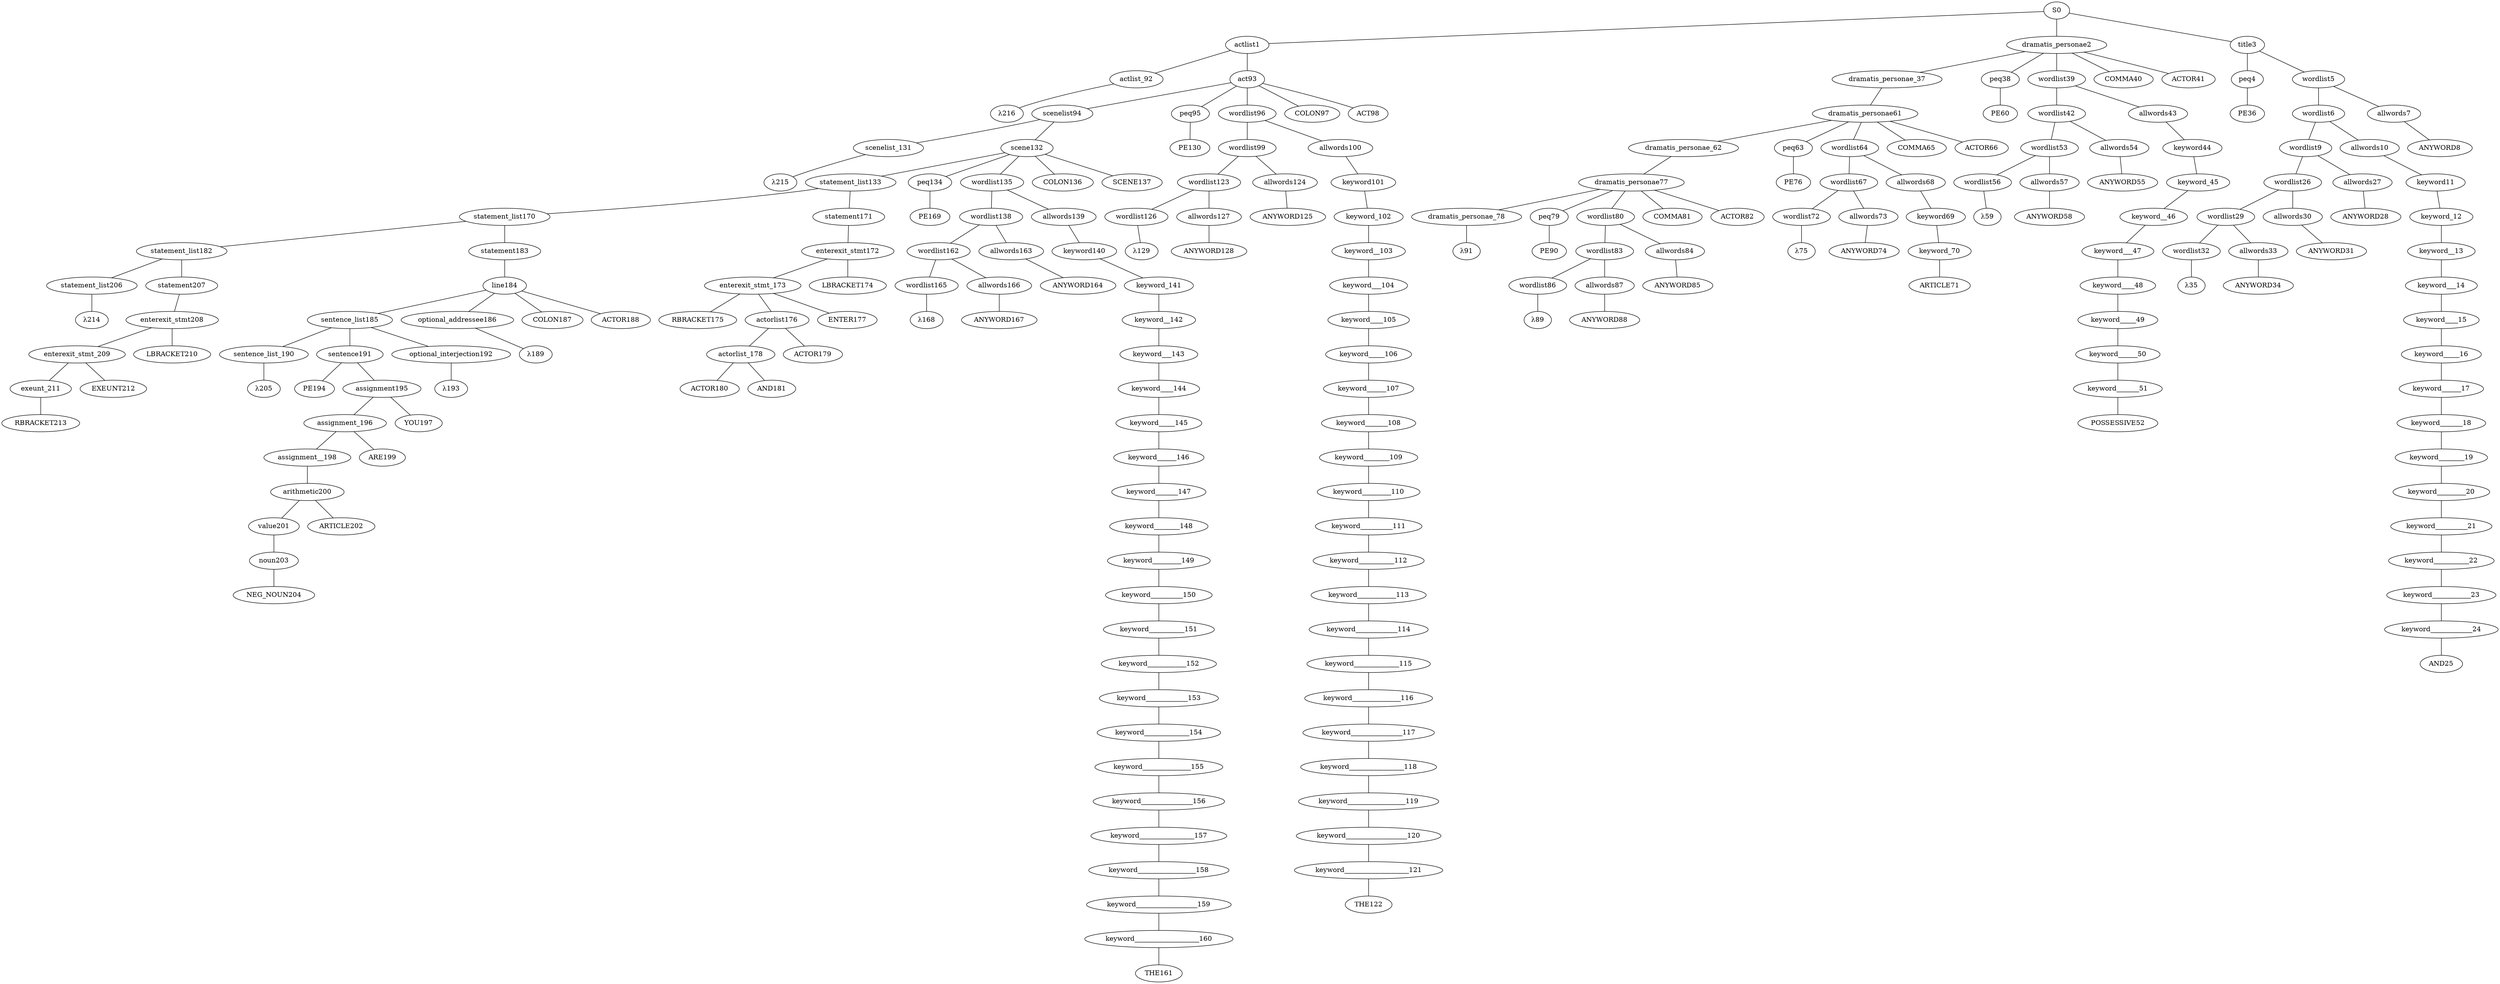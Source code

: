 strict graph {
	S0 -- actlist1
	S0 -- dramatis_personae2
	S0 -- title3

	title3 -- peq4
	title3 -- wordlist5

	wordlist5 -- wordlist6
	wordlist5 -- allwords7

	allwords7 -- ANYWORD8


	wordlist6 -- wordlist9
	wordlist6 -- allwords10

	allwords10 -- keyword11

	keyword11 -- keyword_12

	keyword_12 -- keyword__13

	keyword__13 -- keyword___14

	keyword___14 -- keyword____15

	keyword____15 -- keyword_____16

	keyword_____16 -- keyword______17

	keyword______17 -- keyword_______18

	keyword_______18 -- keyword________19

	keyword________19 -- keyword_________20

	keyword_________20 -- keyword__________21

	keyword__________21 -- keyword___________22

	keyword___________22 -- keyword____________23

	keyword____________23 -- keyword_____________24

	keyword_____________24 -- AND25


	wordlist9 -- wordlist26
	wordlist9 -- allwords27

	allwords27 -- ANYWORD28


	wordlist26 -- wordlist29
	wordlist26 -- allwords30

	allwords30 -- ANYWORD31


	wordlist29 -- wordlist32
	wordlist29 -- allwords33

	allwords33 -- ANYWORD34


	wordlist32 -- λ35

	peq4 -- PE36


	dramatis_personae2 -- dramatis_personae_37
	dramatis_personae2 -- peq38
	dramatis_personae2 -- wordlist39
	dramatis_personae2 -- COMMA40
	dramatis_personae2 -- ACTOR41



	wordlist39 -- wordlist42
	wordlist39 -- allwords43

	allwords43 -- keyword44

	keyword44 -- keyword_45

	keyword_45 -- keyword__46

	keyword__46 -- keyword___47

	keyword___47 -- keyword____48

	keyword____48 -- keyword_____49

	keyword_____49 -- keyword______50

	keyword______50 -- keyword_______51

	keyword_______51 -- POSSESSIVE52


	wordlist42 -- wordlist53
	wordlist42 -- allwords54

	allwords54 -- ANYWORD55


	wordlist53 -- wordlist56
	wordlist53 -- allwords57

	allwords57 -- ANYWORD58


	wordlist56 -- λ59

	peq38 -- PE60


	dramatis_personae_37 -- dramatis_personae61

	dramatis_personae61 -- dramatis_personae_62
	dramatis_personae61 -- peq63
	dramatis_personae61 -- wordlist64
	dramatis_personae61 -- COMMA65
	dramatis_personae61 -- ACTOR66



	wordlist64 -- wordlist67
	wordlist64 -- allwords68

	allwords68 -- keyword69

	keyword69 -- keyword_70

	keyword_70 -- ARTICLE71


	wordlist67 -- wordlist72
	wordlist67 -- allwords73

	allwords73 -- ANYWORD74


	wordlist72 -- λ75

	peq63 -- PE76


	dramatis_personae_62 -- dramatis_personae77

	dramatis_personae77 -- dramatis_personae_78
	dramatis_personae77 -- peq79
	dramatis_personae77 -- wordlist80
	dramatis_personae77 -- COMMA81
	dramatis_personae77 -- ACTOR82



	wordlist80 -- wordlist83
	wordlist80 -- allwords84

	allwords84 -- ANYWORD85


	wordlist83 -- wordlist86
	wordlist83 -- allwords87

	allwords87 -- ANYWORD88


	wordlist86 -- λ89

	peq79 -- PE90


	dramatis_personae_78 -- λ91

	actlist1 -- actlist_92
	actlist1 -- act93

	act93 -- scenelist94
	act93 -- peq95
	act93 -- wordlist96
	act93 -- COLON97
	act93 -- ACT98



	wordlist96 -- wordlist99
	wordlist96 -- allwords100

	allwords100 -- keyword101

	keyword101 -- keyword_102

	keyword_102 -- keyword__103

	keyword__103 -- keyword___104

	keyword___104 -- keyword____105

	keyword____105 -- keyword_____106

	keyword_____106 -- keyword______107

	keyword______107 -- keyword_______108

	keyword_______108 -- keyword________109

	keyword________109 -- keyword_________110

	keyword_________110 -- keyword__________111

	keyword__________111 -- keyword___________112

	keyword___________112 -- keyword____________113

	keyword____________113 -- keyword_____________114

	keyword_____________114 -- keyword______________115

	keyword______________115 -- keyword_______________116

	keyword_______________116 -- keyword________________117

	keyword________________117 -- keyword_________________118

	keyword_________________118 -- keyword__________________119

	keyword__________________119 -- keyword___________________120

	keyword___________________120 -- keyword____________________121

	keyword____________________121 -- THE122


	wordlist99 -- wordlist123
	wordlist99 -- allwords124

	allwords124 -- ANYWORD125


	wordlist123 -- wordlist126
	wordlist123 -- allwords127

	allwords127 -- ANYWORD128


	wordlist126 -- λ129

	peq95 -- PE130


	scenelist94 -- scenelist_131
	scenelist94 -- scene132

	scene132 -- statement_list133
	scene132 -- peq134
	scene132 -- wordlist135
	scene132 -- COLON136
	scene132 -- SCENE137



	wordlist135 -- wordlist138
	wordlist135 -- allwords139

	allwords139 -- keyword140

	keyword140 -- keyword_141

	keyword_141 -- keyword__142

	keyword__142 -- keyword___143

	keyword___143 -- keyword____144

	keyword____144 -- keyword_____145

	keyword_____145 -- keyword______146

	keyword______146 -- keyword_______147

	keyword_______147 -- keyword________148

	keyword________148 -- keyword_________149

	keyword_________149 -- keyword__________150

	keyword__________150 -- keyword___________151

	keyword___________151 -- keyword____________152

	keyword____________152 -- keyword_____________153

	keyword_____________153 -- keyword______________154

	keyword______________154 -- keyword_______________155

	keyword_______________155 -- keyword________________156

	keyword________________156 -- keyword_________________157

	keyword_________________157 -- keyword__________________158

	keyword__________________158 -- keyword___________________159

	keyword___________________159 -- keyword____________________160

	keyword____________________160 -- THE161


	wordlist138 -- wordlist162
	wordlist138 -- allwords163

	allwords163 -- ANYWORD164


	wordlist162 -- wordlist165
	wordlist162 -- allwords166

	allwords166 -- ANYWORD167


	wordlist165 -- λ168

	peq134 -- PE169


	statement_list133 -- statement_list170
	statement_list133 -- statement171

	statement171 -- enterexit_stmt172

	enterexit_stmt172 -- enterexit_stmt_173
	enterexit_stmt172 -- LBRACKET174


	enterexit_stmt_173 -- RBRACKET175
	enterexit_stmt_173 -- actorlist176
	enterexit_stmt_173 -- ENTER177


	actorlist176 -- actorlist_178
	actorlist176 -- ACTOR179


	actorlist_178 -- ACTOR180
	actorlist_178 -- AND181




	statement_list170 -- statement_list182
	statement_list170 -- statement183

	statement183 -- line184

	line184 -- sentence_list185
	line184 -- optional_addressee186
	line184 -- COLON187
	line184 -- ACTOR188



	optional_addressee186 -- λ189

	sentence_list185 -- sentence_list_190
	sentence_list185 -- sentence191
	sentence_list185 -- optional_interjection192

	optional_interjection192 -- λ193

	sentence191 -- PE194
	sentence191 -- assignment195

	assignment195 -- assignment_196
	assignment195 -- YOU197


	assignment_196 -- assignment__198
	assignment_196 -- ARE199


	assignment__198 -- arithmetic200

	arithmetic200 -- value201
	arithmetic200 -- ARTICLE202


	value201 -- noun203

	noun203 -- NEG_NOUN204



	sentence_list_190 -- λ205

	statement_list182 -- statement_list206
	statement_list182 -- statement207

	statement207 -- enterexit_stmt208

	enterexit_stmt208 -- enterexit_stmt_209
	enterexit_stmt208 -- LBRACKET210


	enterexit_stmt_209 -- exeunt_211
	enterexit_stmt_209 -- EXEUNT212


	exeunt_211 -- RBRACKET213


	statement_list206 -- λ214

	scenelist_131 -- λ215

	actlist_92 -- λ216


}